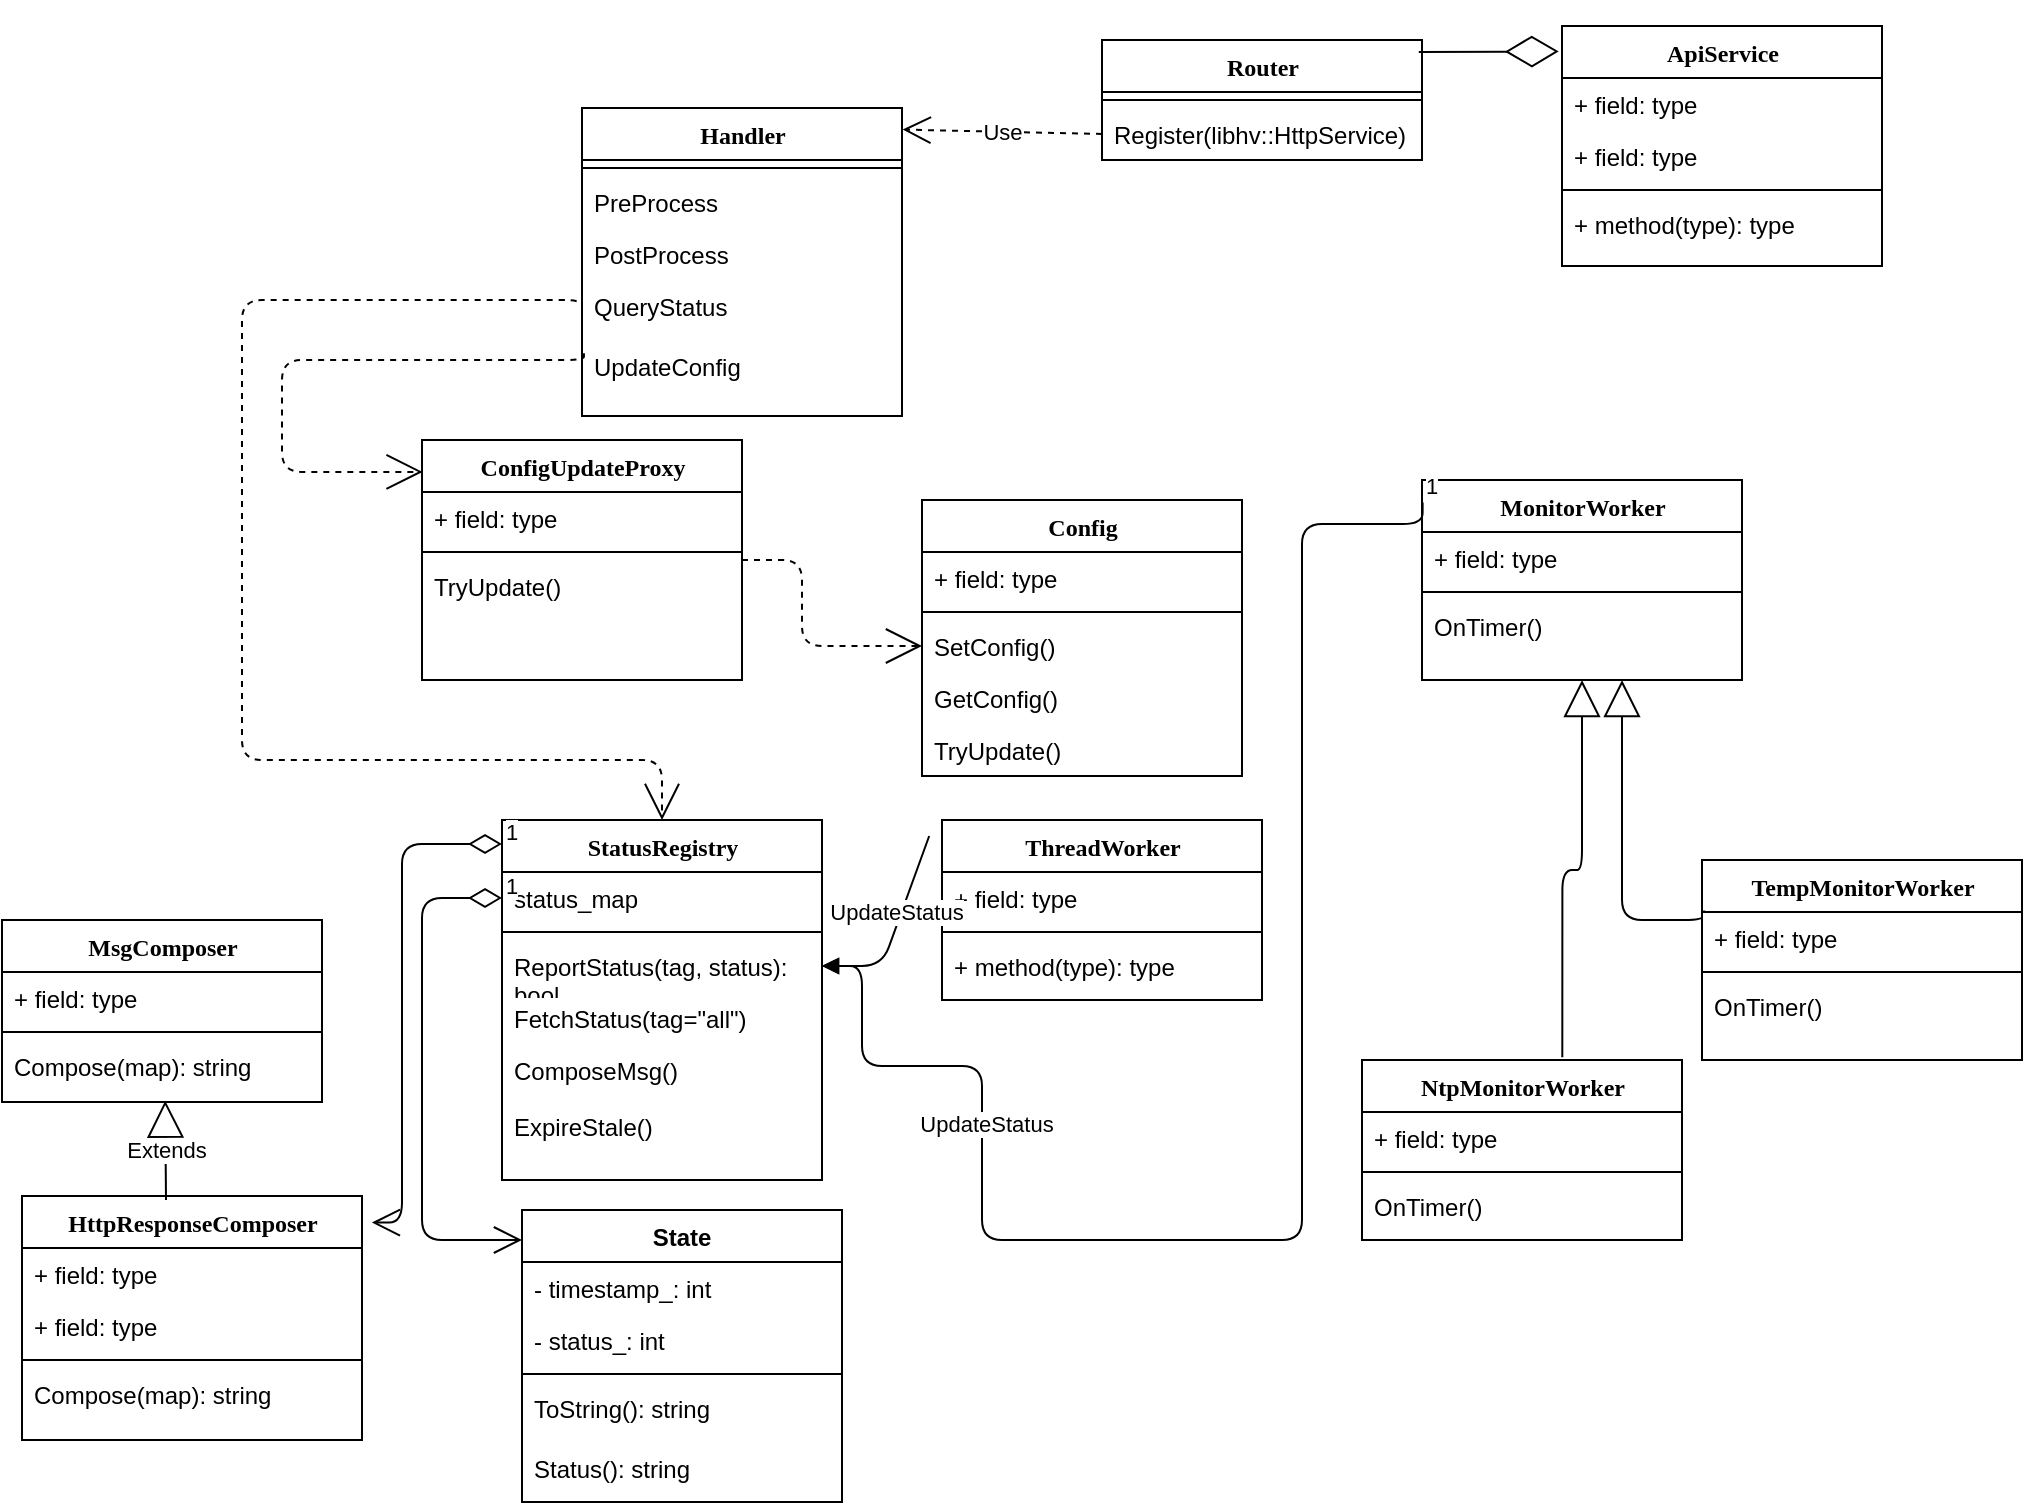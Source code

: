 <mxfile version="13.10.0" type="github" pages="2">
  <diagram name="classes" id="9f46799a-70d6-7492-0946-bef42562c5a5">
    <mxGraphModel dx="1109" dy="1565" grid="1" gridSize="10" guides="1" tooltips="1" connect="1" arrows="1" fold="1" page="1" pageScale="1" pageWidth="1100" pageHeight="850" background="#ffffff" math="0" shadow="0">
      <root>
        <mxCell id="0" />
        <mxCell id="1" parent="0" />
        <mxCell id="78961159f06e98e8-123" style="edgeStyle=orthogonalEdgeStyle;html=1;labelBackgroundColor=none;startFill=0;startSize=8;endArrow=open;endFill=0;endSize=16;fontFamily=Verdana;fontSize=12;dashed=1;exitX=0;exitY=0.5;exitDx=0;exitDy=0;" parent="1" source="ObhS4mlsL0hpXvEIvsJM-26" target="78961159f06e98e8-69" edge="1">
          <mxGeometry relative="1" as="geometry">
            <Array as="points">
              <mxPoint x="360" y="-30" />
              <mxPoint x="190" y="-30" />
              <mxPoint x="190" y="200" />
              <mxPoint x="400" y="200" />
            </Array>
            <mxPoint x="190" y="190" as="sourcePoint" />
          </mxGeometry>
        </mxCell>
        <mxCell id="78961159f06e98e8-30" value="ApiService" style="swimlane;html=1;fontStyle=1;align=center;verticalAlign=top;childLayout=stackLayout;horizontal=1;startSize=26;horizontalStack=0;resizeParent=1;resizeLast=0;collapsible=1;marginBottom=0;swimlaneFillColor=#ffffff;rounded=0;shadow=0;comic=0;labelBackgroundColor=none;strokeWidth=1;fillColor=none;fontFamily=Verdana;fontSize=12" parent="1" vertex="1">
          <mxGeometry x="850" y="-167" width="160" height="120" as="geometry" />
        </mxCell>
        <mxCell id="78961159f06e98e8-31" value="+ field: type" style="text;html=1;strokeColor=none;fillColor=none;align=left;verticalAlign=top;spacingLeft=4;spacingRight=4;whiteSpace=wrap;overflow=hidden;rotatable=0;points=[[0,0.5],[1,0.5]];portConstraint=eastwest;" parent="78961159f06e98e8-30" vertex="1">
          <mxGeometry y="26" width="160" height="26" as="geometry" />
        </mxCell>
        <mxCell id="78961159f06e98e8-32" value="+ field: type" style="text;html=1;strokeColor=none;fillColor=none;align=left;verticalAlign=top;spacingLeft=4;spacingRight=4;whiteSpace=wrap;overflow=hidden;rotatable=0;points=[[0,0.5],[1,0.5]];portConstraint=eastwest;" parent="78961159f06e98e8-30" vertex="1">
          <mxGeometry y="52" width="160" height="26" as="geometry" />
        </mxCell>
        <mxCell id="78961159f06e98e8-38" value="" style="line;html=1;strokeWidth=1;fillColor=none;align=left;verticalAlign=middle;spacingTop=-1;spacingLeft=3;spacingRight=3;rotatable=0;labelPosition=right;points=[];portConstraint=eastwest;" parent="78961159f06e98e8-30" vertex="1">
          <mxGeometry y="78" width="160" height="8" as="geometry" />
        </mxCell>
        <mxCell id="78961159f06e98e8-39" value="+ method(type): type" style="text;html=1;strokeColor=none;fillColor=none;align=left;verticalAlign=top;spacingLeft=4;spacingRight=4;whiteSpace=wrap;overflow=hidden;rotatable=0;points=[[0,0.5],[1,0.5]];portConstraint=eastwest;" parent="78961159f06e98e8-30" vertex="1">
          <mxGeometry y="86" width="160" height="26" as="geometry" />
        </mxCell>
        <mxCell id="78961159f06e98e8-43" value="MonitorWorker" style="swimlane;html=1;fontStyle=1;align=center;verticalAlign=top;childLayout=stackLayout;horizontal=1;startSize=26;horizontalStack=0;resizeParent=1;resizeLast=0;collapsible=1;marginBottom=0;swimlaneFillColor=#ffffff;rounded=0;shadow=0;comic=0;labelBackgroundColor=none;strokeWidth=1;fillColor=none;fontFamily=Verdana;fontSize=12" parent="1" vertex="1">
          <mxGeometry x="780" y="60" width="160" height="100" as="geometry">
            <mxRectangle x="780" y="60" width="130" height="26" as="alternateBounds" />
          </mxGeometry>
        </mxCell>
        <mxCell id="78961159f06e98e8-44" value="+ field: type" style="text;html=1;strokeColor=none;fillColor=none;align=left;verticalAlign=top;spacingLeft=4;spacingRight=4;whiteSpace=wrap;overflow=hidden;rotatable=0;points=[[0,0.5],[1,0.5]];portConstraint=eastwest;" parent="78961159f06e98e8-43" vertex="1">
          <mxGeometry y="26" width="160" height="26" as="geometry" />
        </mxCell>
        <mxCell id="78961159f06e98e8-51" value="" style="line;html=1;strokeWidth=1;fillColor=none;align=left;verticalAlign=middle;spacingTop=-1;spacingLeft=3;spacingRight=3;rotatable=0;labelPosition=right;points=[];portConstraint=eastwest;" parent="78961159f06e98e8-43" vertex="1">
          <mxGeometry y="52" width="160" height="8" as="geometry" />
        </mxCell>
        <mxCell id="78961159f06e98e8-52" value="OnTimer()" style="text;html=1;strokeColor=none;fillColor=none;align=left;verticalAlign=top;spacingLeft=4;spacingRight=4;whiteSpace=wrap;overflow=hidden;rotatable=0;points=[[0,0.5],[1,0.5]];portConstraint=eastwest;" parent="78961159f06e98e8-43" vertex="1">
          <mxGeometry y="60" width="160" height="26" as="geometry" />
        </mxCell>
        <mxCell id="78961159f06e98e8-56" value="HttpResponseComposer" style="swimlane;html=1;fontStyle=1;align=center;verticalAlign=top;childLayout=stackLayout;horizontal=1;startSize=26;horizontalStack=0;resizeParent=1;resizeLast=0;collapsible=1;marginBottom=0;swimlaneFillColor=#ffffff;rounded=0;shadow=0;comic=0;labelBackgroundColor=none;strokeWidth=1;fillColor=none;fontFamily=Verdana;fontSize=12" parent="1" vertex="1">
          <mxGeometry x="80" y="418" width="170" height="122" as="geometry" />
        </mxCell>
        <mxCell id="78961159f06e98e8-57" value="+ field: type" style="text;html=1;strokeColor=none;fillColor=none;align=left;verticalAlign=top;spacingLeft=4;spacingRight=4;whiteSpace=wrap;overflow=hidden;rotatable=0;points=[[0,0.5],[1,0.5]];portConstraint=eastwest;" parent="78961159f06e98e8-56" vertex="1">
          <mxGeometry y="26" width="170" height="26" as="geometry" />
        </mxCell>
        <mxCell id="78961159f06e98e8-58" value="+ field: type" style="text;html=1;strokeColor=none;fillColor=none;align=left;verticalAlign=top;spacingLeft=4;spacingRight=4;whiteSpace=wrap;overflow=hidden;rotatable=0;points=[[0,0.5],[1,0.5]];portConstraint=eastwest;" parent="78961159f06e98e8-56" vertex="1">
          <mxGeometry y="52" width="170" height="26" as="geometry" />
        </mxCell>
        <mxCell id="78961159f06e98e8-64" value="" style="line;html=1;strokeWidth=1;fillColor=none;align=left;verticalAlign=middle;spacingTop=-1;spacingLeft=3;spacingRight=3;rotatable=0;labelPosition=right;points=[];portConstraint=eastwest;" parent="78961159f06e98e8-56" vertex="1">
          <mxGeometry y="78" width="170" height="8" as="geometry" />
        </mxCell>
        <mxCell id="78961159f06e98e8-65" value="Compose(map): string" style="text;html=1;strokeColor=none;fillColor=none;align=left;verticalAlign=top;spacingLeft=4;spacingRight=4;whiteSpace=wrap;overflow=hidden;rotatable=0;points=[[0,0.5],[1,0.5]];portConstraint=eastwest;" parent="78961159f06e98e8-56" vertex="1">
          <mxGeometry y="86" width="170" height="26" as="geometry" />
        </mxCell>
        <mxCell id="78961159f06e98e8-69" value="StatusRegistry" style="swimlane;html=1;fontStyle=1;align=center;verticalAlign=top;childLayout=stackLayout;horizontal=1;startSize=26;horizontalStack=0;resizeParent=1;resizeLast=0;collapsible=1;marginBottom=0;swimlaneFillColor=#ffffff;rounded=0;shadow=0;comic=0;labelBackgroundColor=none;strokeWidth=1;fillColor=none;fontFamily=Verdana;fontSize=12" parent="1" vertex="1">
          <mxGeometry x="320" y="230" width="160" height="180" as="geometry" />
        </mxCell>
        <mxCell id="3jXYSID57zxdqTwF7LVi-1" value="1" style="endArrow=open;html=1;endSize=12;startArrow=diamondThin;startSize=14;startFill=0;edgeStyle=orthogonalEdgeStyle;align=left;verticalAlign=bottom;entryX=1.029;entryY=0.109;entryDx=0;entryDy=0;entryPerimeter=0;" parent="78961159f06e98e8-69" target="78961159f06e98e8-56" edge="1">
          <mxGeometry x="-1" y="3" relative="1" as="geometry">
            <mxPoint y="12" as="sourcePoint" />
            <mxPoint x="100" y="12" as="targetPoint" />
            <Array as="points">
              <mxPoint x="-50" y="12" />
              <mxPoint x="-50" y="201" />
            </Array>
          </mxGeometry>
        </mxCell>
        <mxCell id="78961159f06e98e8-70" value="status_map" style="text;html=1;strokeColor=none;fillColor=none;align=left;verticalAlign=top;spacingLeft=4;spacingRight=4;whiteSpace=wrap;overflow=hidden;rotatable=0;points=[[0,0.5],[1,0.5]];portConstraint=eastwest;" parent="78961159f06e98e8-69" vertex="1">
          <mxGeometry y="26" width="160" height="26" as="geometry" />
        </mxCell>
        <mxCell id="78961159f06e98e8-77" value="" style="line;html=1;strokeWidth=1;fillColor=none;align=left;verticalAlign=middle;spacingTop=-1;spacingLeft=3;spacingRight=3;rotatable=0;labelPosition=right;points=[];portConstraint=eastwest;" parent="78961159f06e98e8-69" vertex="1">
          <mxGeometry y="52" width="160" height="8" as="geometry" />
        </mxCell>
        <mxCell id="78961159f06e98e8-78" value="ReportStatus(tag, status): bool" style="text;html=1;strokeColor=none;fillColor=none;align=left;verticalAlign=top;spacingLeft=4;spacingRight=4;whiteSpace=wrap;overflow=hidden;rotatable=0;points=[[0,0.5],[1,0.5]];portConstraint=eastwest;" parent="78961159f06e98e8-69" vertex="1">
          <mxGeometry y="60" width="160" height="26" as="geometry" />
        </mxCell>
        <mxCell id="78961159f06e98e8-79" value="FetchStatus(tag=&quot;all&quot;)" style="text;html=1;strokeColor=none;fillColor=none;align=left;verticalAlign=top;spacingLeft=4;spacingRight=4;whiteSpace=wrap;overflow=hidden;rotatable=0;points=[[0,0.5],[1,0.5]];portConstraint=eastwest;" parent="78961159f06e98e8-69" vertex="1">
          <mxGeometry y="86" width="160" height="26" as="geometry" />
        </mxCell>
        <mxCell id="3jXYSID57zxdqTwF7LVi-14" value="ComposeMsg()" style="text;html=1;strokeColor=none;fillColor=none;align=left;verticalAlign=top;spacingLeft=4;spacingRight=4;whiteSpace=wrap;overflow=hidden;rotatable=0;points=[[0,0.5],[1,0.5]];portConstraint=eastwest;" parent="78961159f06e98e8-69" vertex="1">
          <mxGeometry y="112" width="160" height="28" as="geometry" />
        </mxCell>
        <mxCell id="3jXYSID57zxdqTwF7LVi-15" value="ExpireStale()" style="text;html=1;strokeColor=none;fillColor=none;align=left;verticalAlign=top;spacingLeft=4;spacingRight=4;whiteSpace=wrap;overflow=hidden;rotatable=0;points=[[0,0.5],[1,0.5]];portConstraint=eastwest;" parent="78961159f06e98e8-69" vertex="1">
          <mxGeometry y="140" width="160" height="30" as="geometry" />
        </mxCell>
        <mxCell id="78961159f06e98e8-127" style="edgeStyle=orthogonalEdgeStyle;html=1;labelBackgroundColor=none;startFill=0;startSize=8;endArrow=block;endFill=0;endSize=16;fontFamily=Verdana;fontSize=12;exitX=0.007;exitY=-0.031;exitDx=0;exitDy=0;exitPerimeter=0;" parent="1" source="78961159f06e98e8-96" target="78961159f06e98e8-43" edge="1">
          <mxGeometry relative="1" as="geometry">
            <Array as="points">
              <mxPoint x="921" y="280" />
              <mxPoint x="880" y="280" />
            </Array>
          </mxGeometry>
        </mxCell>
        <mxCell id="78961159f06e98e8-95" value="TempMonitorWorker" style="swimlane;html=1;fontStyle=1;align=center;verticalAlign=top;childLayout=stackLayout;horizontal=1;startSize=26;horizontalStack=0;resizeParent=1;resizeLast=0;collapsible=1;marginBottom=0;swimlaneFillColor=#ffffff;rounded=0;shadow=0;comic=0;labelBackgroundColor=none;strokeWidth=1;fillColor=none;fontFamily=Verdana;fontSize=12" parent="1" vertex="1">
          <mxGeometry x="920" y="250" width="160" height="100" as="geometry" />
        </mxCell>
        <mxCell id="78961159f06e98e8-96" value="+ field: type" style="text;html=1;strokeColor=none;fillColor=none;align=left;verticalAlign=top;spacingLeft=4;spacingRight=4;whiteSpace=wrap;overflow=hidden;rotatable=0;points=[[0,0.5],[1,0.5]];portConstraint=eastwest;" parent="78961159f06e98e8-95" vertex="1">
          <mxGeometry y="26" width="160" height="26" as="geometry" />
        </mxCell>
        <mxCell id="78961159f06e98e8-103" value="" style="line;html=1;strokeWidth=1;fillColor=none;align=left;verticalAlign=middle;spacingTop=-1;spacingLeft=3;spacingRight=3;rotatable=0;labelPosition=right;points=[];portConstraint=eastwest;" parent="78961159f06e98e8-95" vertex="1">
          <mxGeometry y="52" width="160" height="8" as="geometry" />
        </mxCell>
        <mxCell id="78961159f06e98e8-104" value="OnTimer()" style="text;html=1;strokeColor=none;fillColor=none;align=left;verticalAlign=top;spacingLeft=4;spacingRight=4;whiteSpace=wrap;overflow=hidden;rotatable=0;points=[[0,0.5],[1,0.5]];portConstraint=eastwest;" parent="78961159f06e98e8-95" vertex="1">
          <mxGeometry y="60" width="160" height="26" as="geometry" />
        </mxCell>
        <mxCell id="78961159f06e98e8-126" style="edgeStyle=orthogonalEdgeStyle;html=1;labelBackgroundColor=none;startFill=0;startSize=8;endArrow=block;endFill=0;endSize=16;fontFamily=Verdana;fontSize=12;exitX=0.626;exitY=-0.015;exitDx=0;exitDy=0;exitPerimeter=0;" parent="1" source="78961159f06e98e8-108" target="78961159f06e98e8-43" edge="1">
          <mxGeometry relative="1" as="geometry">
            <Array as="points" />
          </mxGeometry>
        </mxCell>
        <mxCell id="78961159f06e98e8-108" value="NtpMonitorWorker" style="swimlane;html=1;fontStyle=1;align=center;verticalAlign=top;childLayout=stackLayout;horizontal=1;startSize=26;horizontalStack=0;resizeParent=1;resizeLast=0;collapsible=1;marginBottom=0;swimlaneFillColor=#ffffff;rounded=0;shadow=0;comic=0;labelBackgroundColor=none;strokeWidth=1;fillColor=none;fontFamily=Verdana;fontSize=12" parent="1" vertex="1">
          <mxGeometry x="750" y="350" width="160" height="90" as="geometry" />
        </mxCell>
        <mxCell id="78961159f06e98e8-109" value="+ field: type" style="text;html=1;strokeColor=none;fillColor=none;align=left;verticalAlign=top;spacingLeft=4;spacingRight=4;whiteSpace=wrap;overflow=hidden;rotatable=0;points=[[0,0.5],[1,0.5]];portConstraint=eastwest;" parent="78961159f06e98e8-108" vertex="1">
          <mxGeometry y="26" width="160" height="26" as="geometry" />
        </mxCell>
        <mxCell id="78961159f06e98e8-116" value="" style="line;html=1;strokeWidth=1;fillColor=none;align=left;verticalAlign=middle;spacingTop=-1;spacingLeft=3;spacingRight=3;rotatable=0;labelPosition=right;points=[];portConstraint=eastwest;" parent="78961159f06e98e8-108" vertex="1">
          <mxGeometry y="52" width="160" height="8" as="geometry" />
        </mxCell>
        <mxCell id="78961159f06e98e8-117" value="OnTimer()" style="text;html=1;strokeColor=none;fillColor=none;align=left;verticalAlign=top;spacingLeft=4;spacingRight=4;whiteSpace=wrap;overflow=hidden;rotatable=0;points=[[0,0.5],[1,0.5]];portConstraint=eastwest;" parent="78961159f06e98e8-108" vertex="1">
          <mxGeometry y="60" width="160" height="26" as="geometry" />
        </mxCell>
        <mxCell id="BK-4qYy70AUzKlSnNSvj-12" value="" style="endArrow=block;endFill=1;html=1;edgeStyle=orthogonalEdgeStyle;align=left;verticalAlign=top;exitX=0.002;exitY=0.112;exitDx=0;exitDy=0;exitPerimeter=0;entryX=1;entryY=0.5;entryDx=0;entryDy=0;" parent="1" source="78961159f06e98e8-43" target="78961159f06e98e8-78" edge="1">
          <mxGeometry x="-1" relative="1" as="geometry">
            <mxPoint x="540" y="420" as="sourcePoint" />
            <mxPoint x="700" y="420" as="targetPoint" />
            <Array as="points">
              <mxPoint x="780" y="82" />
              <mxPoint x="720" y="82" />
              <mxPoint x="720" y="440" />
              <mxPoint x="560" y="440" />
              <mxPoint x="560" y="353" />
              <mxPoint x="500" y="353" />
              <mxPoint x="500" y="303" />
            </Array>
          </mxGeometry>
        </mxCell>
        <mxCell id="BK-4qYy70AUzKlSnNSvj-13" value="1" style="edgeLabel;resizable=0;html=1;align=left;verticalAlign=bottom;" parent="BK-4qYy70AUzKlSnNSvj-12" connectable="0" vertex="1">
          <mxGeometry x="-1" relative="1" as="geometry" />
        </mxCell>
        <mxCell id="BK-4qYy70AUzKlSnNSvj-14" value="UpdateStatus" style="edgeLabel;html=1;align=center;verticalAlign=middle;resizable=0;points=[];" parent="BK-4qYy70AUzKlSnNSvj-12" vertex="1" connectable="0">
          <mxGeometry x="0.607" y="-2" relative="1" as="geometry">
            <mxPoint as="offset" />
          </mxGeometry>
        </mxCell>
        <mxCell id="BK-4qYy70AUzKlSnNSvj-15" value="Config" style="swimlane;html=1;fontStyle=1;align=center;verticalAlign=top;childLayout=stackLayout;horizontal=1;startSize=26;horizontalStack=0;resizeParent=1;resizeLast=0;collapsible=1;marginBottom=0;swimlaneFillColor=#ffffff;rounded=0;shadow=0;comic=0;labelBackgroundColor=none;strokeWidth=1;fillColor=none;fontFamily=Verdana;fontSize=12" parent="1" vertex="1">
          <mxGeometry x="530" y="70" width="160" height="138" as="geometry" />
        </mxCell>
        <mxCell id="BK-4qYy70AUzKlSnNSvj-16" value="+ field: type" style="text;html=1;strokeColor=none;fillColor=none;align=left;verticalAlign=top;spacingLeft=4;spacingRight=4;whiteSpace=wrap;overflow=hidden;rotatable=0;points=[[0,0.5],[1,0.5]];portConstraint=eastwest;" parent="BK-4qYy70AUzKlSnNSvj-15" vertex="1">
          <mxGeometry y="26" width="160" height="26" as="geometry" />
        </mxCell>
        <mxCell id="BK-4qYy70AUzKlSnNSvj-21" value="" style="line;html=1;strokeWidth=1;fillColor=none;align=left;verticalAlign=middle;spacingTop=-1;spacingLeft=3;spacingRight=3;rotatable=0;labelPosition=right;points=[];portConstraint=eastwest;" parent="BK-4qYy70AUzKlSnNSvj-15" vertex="1">
          <mxGeometry y="52" width="160" height="8" as="geometry" />
        </mxCell>
        <mxCell id="BK-4qYy70AUzKlSnNSvj-22" value="SetConfig()" style="text;html=1;strokeColor=none;fillColor=none;align=left;verticalAlign=top;spacingLeft=4;spacingRight=4;whiteSpace=wrap;overflow=hidden;rotatable=0;points=[[0,0.5],[1,0.5]];portConstraint=eastwest;" parent="BK-4qYy70AUzKlSnNSvj-15" vertex="1">
          <mxGeometry y="60" width="160" height="26" as="geometry" />
        </mxCell>
        <mxCell id="BK-4qYy70AUzKlSnNSvj-23" value="GetConfig()" style="text;html=1;strokeColor=none;fillColor=none;align=left;verticalAlign=top;spacingLeft=4;spacingRight=4;whiteSpace=wrap;overflow=hidden;rotatable=0;points=[[0,0.5],[1,0.5]];portConstraint=eastwest;" parent="BK-4qYy70AUzKlSnNSvj-15" vertex="1">
          <mxGeometry y="86" width="160" height="26" as="geometry" />
        </mxCell>
        <mxCell id="7kFKyIkZ3JbFkYWWWEQe-7" value="TryUpdate()" style="text;html=1;strokeColor=none;fillColor=none;align=left;verticalAlign=top;spacingLeft=4;spacingRight=4;whiteSpace=wrap;overflow=hidden;rotatable=0;points=[[0,0.5],[1,0.5]];portConstraint=eastwest;" vertex="1" parent="BK-4qYy70AUzKlSnNSvj-15">
          <mxGeometry y="112" width="160" height="26" as="geometry" />
        </mxCell>
        <mxCell id="BK-4qYy70AUzKlSnNSvj-24" value="ThreadWorker" style="swimlane;html=1;fontStyle=1;align=center;verticalAlign=top;childLayout=stackLayout;horizontal=1;startSize=26;horizontalStack=0;resizeParent=1;resizeLast=0;collapsible=1;marginBottom=0;swimlaneFillColor=#ffffff;rounded=0;shadow=0;comic=0;labelBackgroundColor=none;strokeWidth=1;fillColor=none;fontFamily=Verdana;fontSize=12" parent="1" vertex="1">
          <mxGeometry x="540" y="230" width="160" height="90" as="geometry">
            <mxRectangle x="780" y="60" width="130" height="26" as="alternateBounds" />
          </mxGeometry>
        </mxCell>
        <mxCell id="BK-4qYy70AUzKlSnNSvj-25" value="+ field: type" style="text;html=1;strokeColor=none;fillColor=none;align=left;verticalAlign=top;spacingLeft=4;spacingRight=4;whiteSpace=wrap;overflow=hidden;rotatable=0;points=[[0,0.5],[1,0.5]];portConstraint=eastwest;" parent="BK-4qYy70AUzKlSnNSvj-24" vertex="1">
          <mxGeometry y="26" width="160" height="26" as="geometry" />
        </mxCell>
        <mxCell id="BK-4qYy70AUzKlSnNSvj-27" value="" style="line;html=1;strokeWidth=1;fillColor=none;align=left;verticalAlign=middle;spacingTop=-1;spacingLeft=3;spacingRight=3;rotatable=0;labelPosition=right;points=[];portConstraint=eastwest;" parent="BK-4qYy70AUzKlSnNSvj-24" vertex="1">
          <mxGeometry y="52" width="160" height="8" as="geometry" />
        </mxCell>
        <mxCell id="BK-4qYy70AUzKlSnNSvj-28" value="+ method(type): type" style="text;html=1;strokeColor=none;fillColor=none;align=left;verticalAlign=top;spacingLeft=4;spacingRight=4;whiteSpace=wrap;overflow=hidden;rotatable=0;points=[[0,0.5],[1,0.5]];portConstraint=eastwest;" parent="BK-4qYy70AUzKlSnNSvj-24" vertex="1">
          <mxGeometry y="60" width="160" height="26" as="geometry" />
        </mxCell>
        <mxCell id="BK-4qYy70AUzKlSnNSvj-33" value="UpdateStatus" style="html=1;verticalAlign=bottom;endArrow=block;exitX=-0.04;exitY=0.089;exitDx=0;exitDy=0;exitPerimeter=0;entryX=1;entryY=0.5;entryDx=0;entryDy=0;" parent="1" source="BK-4qYy70AUzKlSnNSvj-24" target="78961159f06e98e8-78" edge="1">
          <mxGeometry width="80" relative="1" as="geometry">
            <mxPoint x="580" y="550" as="sourcePoint" />
            <mxPoint x="530" y="540" as="targetPoint" />
            <Array as="points">
              <mxPoint x="510" y="303" />
            </Array>
          </mxGeometry>
        </mxCell>
        <mxCell id="3jXYSID57zxdqTwF7LVi-3" value="MsgComposer" style="swimlane;html=1;fontStyle=1;align=center;verticalAlign=top;childLayout=stackLayout;horizontal=1;startSize=26;horizontalStack=0;resizeParent=1;resizeLast=0;collapsible=1;marginBottom=0;swimlaneFillColor=#ffffff;rounded=0;shadow=0;comic=0;labelBackgroundColor=none;strokeWidth=1;fillColor=none;fontFamily=Verdana;fontSize=12" parent="1" vertex="1">
          <mxGeometry x="70" y="280" width="160" height="91" as="geometry" />
        </mxCell>
        <mxCell id="3jXYSID57zxdqTwF7LVi-4" value="+ field: type" style="text;html=1;strokeColor=none;fillColor=none;align=left;verticalAlign=top;spacingLeft=4;spacingRight=4;whiteSpace=wrap;overflow=hidden;rotatable=0;points=[[0,0.5],[1,0.5]];portConstraint=eastwest;" parent="3jXYSID57zxdqTwF7LVi-3" vertex="1">
          <mxGeometry y="26" width="160" height="26" as="geometry" />
        </mxCell>
        <mxCell id="3jXYSID57zxdqTwF7LVi-6" value="" style="line;html=1;strokeWidth=1;fillColor=none;align=left;verticalAlign=middle;spacingTop=-1;spacingLeft=3;spacingRight=3;rotatable=0;labelPosition=right;points=[];portConstraint=eastwest;" parent="3jXYSID57zxdqTwF7LVi-3" vertex="1">
          <mxGeometry y="52" width="160" height="8" as="geometry" />
        </mxCell>
        <mxCell id="3jXYSID57zxdqTwF7LVi-7" value="Compose(map): string" style="text;html=1;strokeColor=none;fillColor=none;align=left;verticalAlign=top;spacingLeft=4;spacingRight=4;whiteSpace=wrap;overflow=hidden;rotatable=0;points=[[0,0.5],[1,0.5]];portConstraint=eastwest;" parent="3jXYSID57zxdqTwF7LVi-3" vertex="1">
          <mxGeometry y="60" width="160" height="26" as="geometry" />
        </mxCell>
        <mxCell id="3jXYSID57zxdqTwF7LVi-12" value="Extends" style="endArrow=block;endSize=16;endFill=0;html=1;entryX=0.51;entryY=1.167;entryDx=0;entryDy=0;entryPerimeter=0;" parent="1" target="3jXYSID57zxdqTwF7LVi-7" edge="1">
          <mxGeometry width="160" relative="1" as="geometry">
            <mxPoint x="152" y="420" as="sourcePoint" />
            <mxPoint x="630" y="320" as="targetPoint" />
          </mxGeometry>
        </mxCell>
        <mxCell id="3jXYSID57zxdqTwF7LVi-16" value="State" style="swimlane;fontStyle=1;align=center;verticalAlign=top;childLayout=stackLayout;horizontal=1;startSize=26;horizontalStack=0;resizeParent=1;resizeParentMax=0;resizeLast=0;collapsible=1;marginBottom=0;" parent="1" vertex="1">
          <mxGeometry x="330" y="425" width="160" height="146" as="geometry" />
        </mxCell>
        <mxCell id="3jXYSID57zxdqTwF7LVi-17" value="- timestamp_: int" style="text;strokeColor=none;fillColor=none;align=left;verticalAlign=top;spacingLeft=4;spacingRight=4;overflow=hidden;rotatable=0;points=[[0,0.5],[1,0.5]];portConstraint=eastwest;" parent="3jXYSID57zxdqTwF7LVi-16" vertex="1">
          <mxGeometry y="26" width="160" height="26" as="geometry" />
        </mxCell>
        <mxCell id="ObhS4mlsL0hpXvEIvsJM-11" value="- status_: int" style="text;strokeColor=none;fillColor=none;align=left;verticalAlign=top;spacingLeft=4;spacingRight=4;overflow=hidden;rotatable=0;points=[[0,0.5],[1,0.5]];portConstraint=eastwest;" parent="3jXYSID57zxdqTwF7LVi-16" vertex="1">
          <mxGeometry y="52" width="160" height="26" as="geometry" />
        </mxCell>
        <mxCell id="3jXYSID57zxdqTwF7LVi-18" value="" style="line;strokeWidth=1;fillColor=none;align=left;verticalAlign=middle;spacingTop=-1;spacingLeft=3;spacingRight=3;rotatable=0;labelPosition=right;points=[];portConstraint=eastwest;" parent="3jXYSID57zxdqTwF7LVi-16" vertex="1">
          <mxGeometry y="78" width="160" height="8" as="geometry" />
        </mxCell>
        <mxCell id="3jXYSID57zxdqTwF7LVi-19" value="ToString(): string" style="text;strokeColor=none;fillColor=none;align=left;verticalAlign=top;spacingLeft=4;spacingRight=4;overflow=hidden;rotatable=0;points=[[0,0.5],[1,0.5]];portConstraint=eastwest;" parent="3jXYSID57zxdqTwF7LVi-16" vertex="1">
          <mxGeometry y="86" width="160" height="30" as="geometry" />
        </mxCell>
        <mxCell id="ObhS4mlsL0hpXvEIvsJM-12" value="Status(): string" style="text;strokeColor=none;fillColor=none;align=left;verticalAlign=top;spacingLeft=4;spacingRight=4;overflow=hidden;rotatable=0;points=[[0,0.5],[1,0.5]];portConstraint=eastwest;" parent="3jXYSID57zxdqTwF7LVi-16" vertex="1">
          <mxGeometry y="116" width="160" height="30" as="geometry" />
        </mxCell>
        <mxCell id="ObhS4mlsL0hpXvEIvsJM-13" value="1" style="endArrow=open;html=1;endSize=12;startArrow=diamondThin;startSize=14;startFill=0;edgeStyle=orthogonalEdgeStyle;align=left;verticalAlign=bottom;exitX=0;exitY=0.5;exitDx=0;exitDy=0;" parent="1" source="78961159f06e98e8-70" edge="1">
          <mxGeometry x="-1" y="3" relative="1" as="geometry">
            <mxPoint x="470" y="520" as="sourcePoint" />
            <mxPoint x="330" y="440" as="targetPoint" />
            <Array as="points">
              <mxPoint x="280" y="269" />
              <mxPoint x="280" y="440" />
              <mxPoint x="320" y="440" />
            </Array>
          </mxGeometry>
        </mxCell>
        <mxCell id="ObhS4mlsL0hpXvEIvsJM-14" value="Handler" style="swimlane;html=1;fontStyle=1;align=center;verticalAlign=top;childLayout=stackLayout;horizontal=1;startSize=26;horizontalStack=0;resizeParent=1;resizeLast=0;collapsible=1;marginBottom=0;swimlaneFillColor=#ffffff;rounded=0;shadow=0;comic=0;labelBackgroundColor=none;strokeWidth=1;fillColor=none;fontFamily=Verdana;fontSize=12" parent="1" vertex="1">
          <mxGeometry x="360" y="-126" width="160" height="154" as="geometry" />
        </mxCell>
        <mxCell id="ObhS4mlsL0hpXvEIvsJM-17" value="" style="line;html=1;strokeWidth=1;fillColor=none;align=left;verticalAlign=middle;spacingTop=-1;spacingLeft=3;spacingRight=3;rotatable=0;labelPosition=right;points=[];portConstraint=eastwest;" parent="ObhS4mlsL0hpXvEIvsJM-14" vertex="1">
          <mxGeometry y="26" width="160" height="8" as="geometry" />
        </mxCell>
        <mxCell id="ObhS4mlsL0hpXvEIvsJM-18" value="PreProcess" style="text;html=1;strokeColor=none;fillColor=none;align=left;verticalAlign=top;spacingLeft=4;spacingRight=4;whiteSpace=wrap;overflow=hidden;rotatable=0;points=[[0,0.5],[1,0.5]];portConstraint=eastwest;" parent="ObhS4mlsL0hpXvEIvsJM-14" vertex="1">
          <mxGeometry y="34" width="160" height="26" as="geometry" />
        </mxCell>
        <mxCell id="ObhS4mlsL0hpXvEIvsJM-23" value="PostProcess" style="text;html=1;strokeColor=none;fillColor=none;align=left;verticalAlign=top;spacingLeft=4;spacingRight=4;whiteSpace=wrap;overflow=hidden;rotatable=0;points=[[0,0.5],[1,0.5]];portConstraint=eastwest;" parent="ObhS4mlsL0hpXvEIvsJM-14" vertex="1">
          <mxGeometry y="60" width="160" height="26" as="geometry" />
        </mxCell>
        <mxCell id="ObhS4mlsL0hpXvEIvsJM-26" value="QueryStatus" style="text;html=1;strokeColor=none;fillColor=none;align=left;verticalAlign=top;spacingLeft=4;spacingRight=4;whiteSpace=wrap;overflow=hidden;rotatable=0;points=[[0,0.5],[1,0.5]];portConstraint=eastwest;" parent="ObhS4mlsL0hpXvEIvsJM-14" vertex="1">
          <mxGeometry y="86" width="160" height="30" as="geometry" />
        </mxCell>
        <mxCell id="ObhS4mlsL0hpXvEIvsJM-24" value="UpdateConfig" style="text;html=1;strokeColor=none;fillColor=none;align=left;verticalAlign=top;spacingLeft=4;spacingRight=4;whiteSpace=wrap;overflow=hidden;rotatable=0;points=[[0,0.5],[1,0.5]];portConstraint=eastwest;" parent="ObhS4mlsL0hpXvEIvsJM-14" vertex="1">
          <mxGeometry y="116" width="160" height="38" as="geometry" />
        </mxCell>
        <mxCell id="ObhS4mlsL0hpXvEIvsJM-19" value="Router" style="swimlane;html=1;fontStyle=1;align=center;verticalAlign=top;childLayout=stackLayout;horizontal=1;startSize=26;horizontalStack=0;resizeParent=1;resizeLast=0;collapsible=1;marginBottom=0;swimlaneFillColor=#ffffff;rounded=0;shadow=0;comic=0;labelBackgroundColor=none;strokeWidth=1;fillColor=none;fontFamily=Verdana;fontSize=12" parent="1" vertex="1">
          <mxGeometry x="620" y="-160" width="160" height="60" as="geometry" />
        </mxCell>
        <mxCell id="ObhS4mlsL0hpXvEIvsJM-21" value="" style="line;html=1;strokeWidth=1;fillColor=none;align=left;verticalAlign=middle;spacingTop=-1;spacingLeft=3;spacingRight=3;rotatable=0;labelPosition=right;points=[];portConstraint=eastwest;" parent="ObhS4mlsL0hpXvEIvsJM-19" vertex="1">
          <mxGeometry y="26" width="160" height="8" as="geometry" />
        </mxCell>
        <mxCell id="ObhS4mlsL0hpXvEIvsJM-22" value="Register(libhv::HttpService)" style="text;html=1;strokeColor=none;fillColor=none;align=left;verticalAlign=top;spacingLeft=4;spacingRight=4;whiteSpace=wrap;overflow=hidden;rotatable=0;points=[[0,0.5],[1,0.5]];portConstraint=eastwest;" parent="ObhS4mlsL0hpXvEIvsJM-19" vertex="1">
          <mxGeometry y="34" width="160" height="26" as="geometry" />
        </mxCell>
        <mxCell id="ObhS4mlsL0hpXvEIvsJM-28" value="" style="endArrow=diamondThin;endFill=0;endSize=24;html=1;entryX=-0.01;entryY=0.106;entryDx=0;entryDy=0;entryPerimeter=0;exitX=0.99;exitY=0.1;exitDx=0;exitDy=0;exitPerimeter=0;" parent="1" source="ObhS4mlsL0hpXvEIvsJM-19" target="78961159f06e98e8-30" edge="1">
          <mxGeometry width="160" relative="1" as="geometry">
            <mxPoint x="800" y="60" as="sourcePoint" />
            <mxPoint x="960" y="60" as="targetPoint" />
          </mxGeometry>
        </mxCell>
        <mxCell id="ObhS4mlsL0hpXvEIvsJM-30" style="edgeStyle=orthogonalEdgeStyle;html=1;labelBackgroundColor=none;startFill=0;startSize=8;endArrow=open;endFill=0;endSize=16;fontFamily=Verdana;fontSize=12;dashed=1;entryX=0.002;entryY=0.133;entryDx=0;entryDy=0;entryPerimeter=0;exitX=0.006;exitY=0.175;exitDx=0;exitDy=0;exitPerimeter=0;" parent="1" edge="1" target="7kFKyIkZ3JbFkYWWWEQe-1" source="ObhS4mlsL0hpXvEIvsJM-24">
          <mxGeometry relative="1" as="geometry">
            <Array as="points">
              <mxPoint x="361" />
              <mxPoint x="210" />
              <mxPoint x="210" y="56" />
            </Array>
            <mxPoint x="380" y="-29" as="sourcePoint" />
            <mxPoint x="527" y="80" as="targetPoint" />
          </mxGeometry>
        </mxCell>
        <mxCell id="ObhS4mlsL0hpXvEIvsJM-31" value="Use" style="endArrow=open;endSize=12;dashed=1;html=1;exitX=0;exitY=0.5;exitDx=0;exitDy=0;entryX=1.002;entryY=0.07;entryDx=0;entryDy=0;entryPerimeter=0;" parent="1" source="ObhS4mlsL0hpXvEIvsJM-22" target="ObhS4mlsL0hpXvEIvsJM-14" edge="1">
          <mxGeometry width="160" relative="1" as="geometry">
            <mxPoint x="460" y="60" as="sourcePoint" />
            <mxPoint x="620" y="60" as="targetPoint" />
          </mxGeometry>
        </mxCell>
        <mxCell id="7kFKyIkZ3JbFkYWWWEQe-1" value="ConfigUpdateProxy" style="swimlane;html=1;fontStyle=1;align=center;verticalAlign=top;childLayout=stackLayout;horizontal=1;startSize=26;horizontalStack=0;resizeParent=1;resizeLast=0;collapsible=1;marginBottom=0;swimlaneFillColor=#ffffff;rounded=0;shadow=0;comic=0;labelBackgroundColor=none;strokeWidth=1;fillColor=none;fontFamily=Verdana;fontSize=12" vertex="1" parent="1">
          <mxGeometry x="280" y="40" width="160" height="120" as="geometry" />
        </mxCell>
        <mxCell id="7kFKyIkZ3JbFkYWWWEQe-2" value="+ field: type" style="text;html=1;strokeColor=none;fillColor=none;align=left;verticalAlign=top;spacingLeft=4;spacingRight=4;whiteSpace=wrap;overflow=hidden;rotatable=0;points=[[0,0.5],[1,0.5]];portConstraint=eastwest;" vertex="1" parent="7kFKyIkZ3JbFkYWWWEQe-1">
          <mxGeometry y="26" width="160" height="26" as="geometry" />
        </mxCell>
        <mxCell id="7kFKyIkZ3JbFkYWWWEQe-3" value="" style="line;html=1;strokeWidth=1;fillColor=none;align=left;verticalAlign=middle;spacingTop=-1;spacingLeft=3;spacingRight=3;rotatable=0;labelPosition=right;points=[];portConstraint=eastwest;" vertex="1" parent="7kFKyIkZ3JbFkYWWWEQe-1">
          <mxGeometry y="52" width="160" height="8" as="geometry" />
        </mxCell>
        <mxCell id="7kFKyIkZ3JbFkYWWWEQe-4" value="TryUpdate()" style="text;html=1;strokeColor=none;fillColor=none;align=left;verticalAlign=top;spacingLeft=4;spacingRight=4;whiteSpace=wrap;overflow=hidden;rotatable=0;points=[[0,0.5],[1,0.5]];portConstraint=eastwest;" vertex="1" parent="7kFKyIkZ3JbFkYWWWEQe-1">
          <mxGeometry y="60" width="160" height="26" as="geometry" />
        </mxCell>
        <mxCell id="7kFKyIkZ3JbFkYWWWEQe-8" style="edgeStyle=orthogonalEdgeStyle;html=1;labelBackgroundColor=none;startFill=0;startSize=8;endArrow=open;endFill=0;endSize=16;fontFamily=Verdana;fontSize=12;dashed=1;exitX=1;exitY=0.5;exitDx=0;exitDy=0;entryX=0;entryY=0.5;entryDx=0;entryDy=0;" edge="1" parent="1" source="7kFKyIkZ3JbFkYWWWEQe-1" target="BK-4qYy70AUzKlSnNSvj-22">
          <mxGeometry relative="1" as="geometry">
            <Array as="points">
              <mxPoint x="470" y="100" />
              <mxPoint x="470" y="143" />
            </Array>
            <mxPoint x="370" y="-15" as="sourcePoint" />
            <mxPoint x="410" y="240" as="targetPoint" />
          </mxGeometry>
        </mxCell>
      </root>
    </mxGraphModel>
  </diagram>
  <diagram id="LBbgMMdNeoaCDA_thh6R" name="sequence">
    <mxGraphModel dx="1109" dy="715" grid="1" gridSize="10" guides="1" tooltips="1" connect="1" arrows="1" fold="1" page="1" pageScale="1" pageWidth="827" pageHeight="1169" math="0" shadow="0">
      <root>
        <mxCell id="s8BzolCY9PnU7DRvtW2F-0" />
        <mxCell id="s8BzolCY9PnU7DRvtW2F-1" parent="s8BzolCY9PnU7DRvtW2F-0" />
      </root>
    </mxGraphModel>
  </diagram>
</mxfile>
